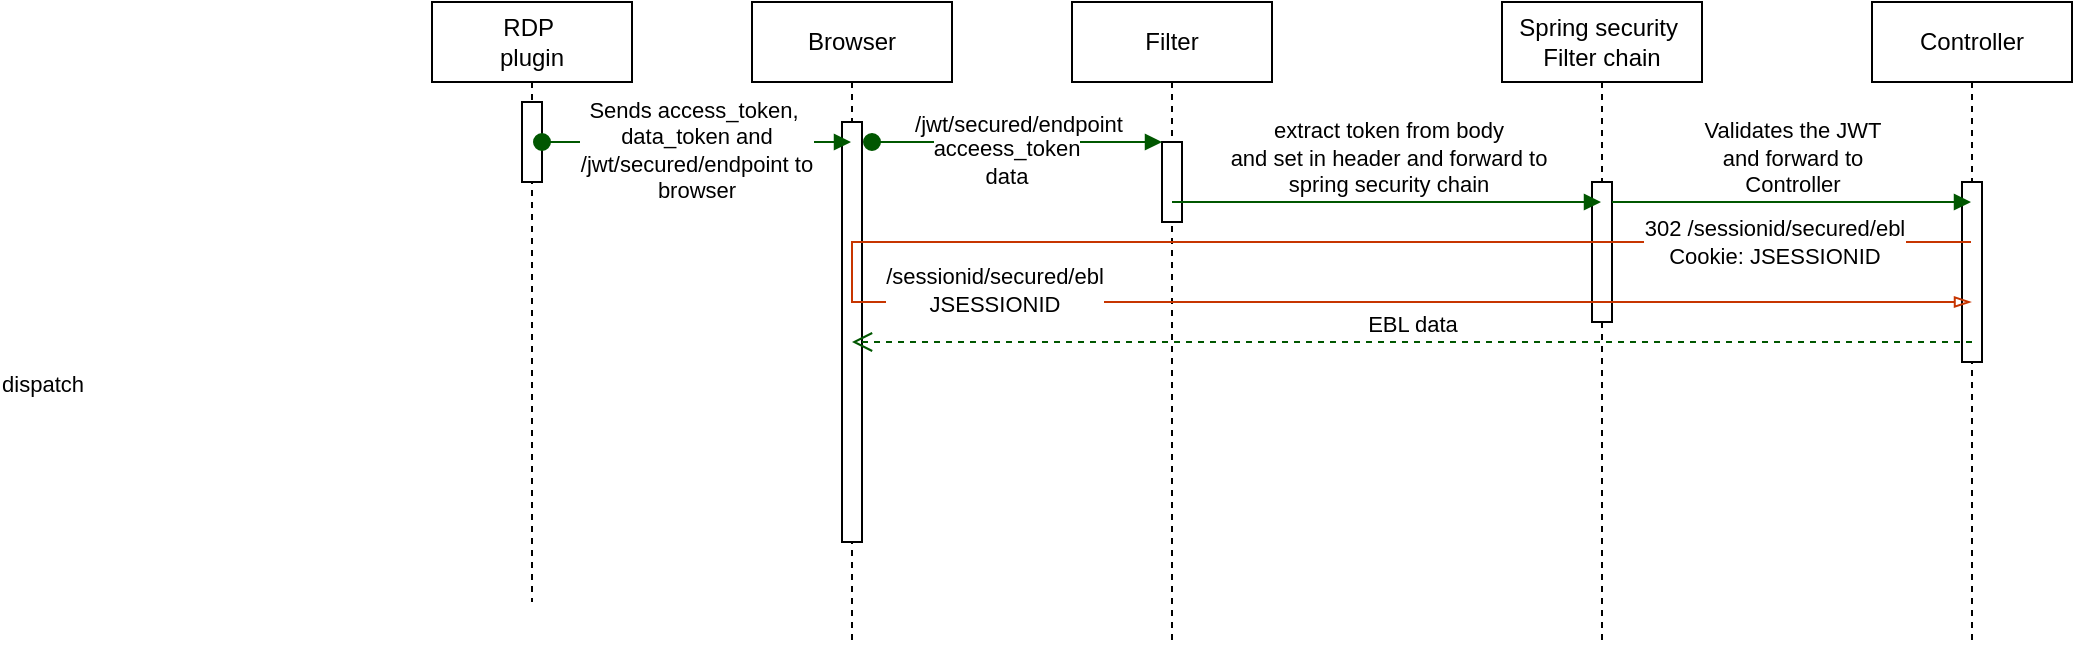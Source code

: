 <mxfile version="21.6.1" type="device">
  <diagram name="Page-1" id="2YBvvXClWsGukQMizWep">
    <mxGraphModel dx="2559" dy="915" grid="1" gridSize="10" guides="1" tooltips="1" connect="1" arrows="1" fold="1" page="1" pageScale="1" pageWidth="850" pageHeight="1100" math="0" shadow="0">
      <root>
        <mxCell id="0" />
        <mxCell id="1" parent="0" />
        <mxCell id="aM9ryv3xv72pqoxQDRHE-1" value="Filter" style="shape=umlLifeline;perimeter=lifelinePerimeter;whiteSpace=wrap;html=1;container=0;dropTarget=0;collapsible=0;recursiveResize=0;outlineConnect=0;portConstraint=eastwest;newEdgeStyle={&quot;edgeStyle&quot;:&quot;elbowEdgeStyle&quot;,&quot;elbow&quot;:&quot;vertical&quot;,&quot;curved&quot;:0,&quot;rounded&quot;:0};" parent="1" vertex="1">
          <mxGeometry x="330" y="50" width="100" height="320" as="geometry" />
        </mxCell>
        <mxCell id="aM9ryv3xv72pqoxQDRHE-2" value="" style="html=1;points=[];perimeter=orthogonalPerimeter;outlineConnect=0;targetShapes=umlLifeline;portConstraint=eastwest;newEdgeStyle={&quot;edgeStyle&quot;:&quot;elbowEdgeStyle&quot;,&quot;elbow&quot;:&quot;vertical&quot;,&quot;curved&quot;:0,&quot;rounded&quot;:0};" parent="aM9ryv3xv72pqoxQDRHE-1" vertex="1">
          <mxGeometry x="45" y="70" width="10" height="40" as="geometry" />
        </mxCell>
        <mxCell id="aM9ryv3xv72pqoxQDRHE-3" value="/jwt/secured/endpoint" style="html=1;verticalAlign=bottom;startArrow=oval;endArrow=block;startSize=8;edgeStyle=elbowEdgeStyle;elbow=vertical;curved=0;rounded=0;fillColor=#008a00;strokeColor=#005700;" parent="aM9ryv3xv72pqoxQDRHE-1" target="aM9ryv3xv72pqoxQDRHE-2" edge="1">
          <mxGeometry relative="1" as="geometry">
            <mxPoint x="-100" y="70" as="sourcePoint" />
          </mxGeometry>
        </mxCell>
        <mxCell id="NtJOSGrFwiBi171dzuOA-8" value="acceess_token&lt;br&gt;data" style="edgeLabel;html=1;align=center;verticalAlign=middle;resizable=0;points=[];" vertex="1" connectable="0" parent="aM9ryv3xv72pqoxQDRHE-3">
          <mxGeometry x="-0.084" y="-7" relative="1" as="geometry">
            <mxPoint y="3" as="offset" />
          </mxGeometry>
        </mxCell>
        <mxCell id="aM9ryv3xv72pqoxQDRHE-5" value="Spring security&amp;nbsp;&lt;br&gt;Filter chain" style="shape=umlLifeline;perimeter=lifelinePerimeter;whiteSpace=wrap;html=1;container=0;dropTarget=0;collapsible=0;recursiveResize=0;outlineConnect=0;portConstraint=eastwest;newEdgeStyle={&quot;edgeStyle&quot;:&quot;elbowEdgeStyle&quot;,&quot;elbow&quot;:&quot;vertical&quot;,&quot;curved&quot;:0,&quot;rounded&quot;:0};" parent="1" vertex="1">
          <mxGeometry x="545" y="50" width="100" height="320" as="geometry" />
        </mxCell>
        <mxCell id="aM9ryv3xv72pqoxQDRHE-6" value="" style="html=1;points=[];perimeter=orthogonalPerimeter;outlineConnect=0;targetShapes=umlLifeline;portConstraint=eastwest;newEdgeStyle={&quot;edgeStyle&quot;:&quot;elbowEdgeStyle&quot;,&quot;elbow&quot;:&quot;vertical&quot;,&quot;curved&quot;:0,&quot;rounded&quot;:0};" parent="aM9ryv3xv72pqoxQDRHE-5" vertex="1">
          <mxGeometry x="45" y="90" width="10" height="70" as="geometry" />
        </mxCell>
        <mxCell id="NtJOSGrFwiBi171dzuOA-4" value="Controller" style="shape=umlLifeline;perimeter=lifelinePerimeter;whiteSpace=wrap;html=1;container=1;dropTarget=0;collapsible=0;recursiveResize=0;outlineConnect=0;portConstraint=eastwest;newEdgeStyle={&quot;edgeStyle&quot;:&quot;elbowEdgeStyle&quot;,&quot;elbow&quot;:&quot;vertical&quot;,&quot;curved&quot;:0,&quot;rounded&quot;:0};" vertex="1" parent="1">
          <mxGeometry x="730" y="50" width="100" height="320" as="geometry" />
        </mxCell>
        <mxCell id="NtJOSGrFwiBi171dzuOA-11" value="" style="html=1;points=[];perimeter=orthogonalPerimeter;outlineConnect=0;targetShapes=umlLifeline;portConstraint=eastwest;newEdgeStyle={&quot;edgeStyle&quot;:&quot;elbowEdgeStyle&quot;,&quot;elbow&quot;:&quot;vertical&quot;,&quot;curved&quot;:0,&quot;rounded&quot;:0};" vertex="1" parent="NtJOSGrFwiBi171dzuOA-4">
          <mxGeometry x="45" y="90" width="10" height="90" as="geometry" />
        </mxCell>
        <mxCell id="NtJOSGrFwiBi171dzuOA-9" value="extract token from body&lt;br&gt;and set in header and forward to&lt;br&gt;spring security chain" style="html=1;verticalAlign=bottom;endArrow=block;edgeStyle=elbowEdgeStyle;elbow=vertical;curved=0;rounded=0;fillColor=#008a00;strokeColor=#005700;" edge="1" parent="1" target="aM9ryv3xv72pqoxQDRHE-5">
          <mxGeometry width="80" relative="1" as="geometry">
            <mxPoint x="380" y="150" as="sourcePoint" />
            <mxPoint x="460" y="150" as="targetPoint" />
          </mxGeometry>
        </mxCell>
        <mxCell id="NtJOSGrFwiBi171dzuOA-10" value="Validates the JWT&lt;br&gt;and forward to&lt;br&gt;Controller" style="html=1;verticalAlign=bottom;endArrow=block;edgeStyle=elbowEdgeStyle;elbow=vertical;curved=0;rounded=0;fillColor=#008a00;strokeColor=#005700;" edge="1" parent="1" target="NtJOSGrFwiBi171dzuOA-4">
          <mxGeometry width="80" relative="1" as="geometry">
            <mxPoint x="600" y="150" as="sourcePoint" />
            <mxPoint x="680" y="150" as="targetPoint" />
          </mxGeometry>
        </mxCell>
        <mxCell id="NtJOSGrFwiBi171dzuOA-13" value="Browser" style="shape=umlLifeline;perimeter=lifelinePerimeter;whiteSpace=wrap;html=1;container=1;dropTarget=0;collapsible=0;recursiveResize=0;outlineConnect=0;portConstraint=eastwest;newEdgeStyle={&quot;edgeStyle&quot;:&quot;elbowEdgeStyle&quot;,&quot;elbow&quot;:&quot;vertical&quot;,&quot;curved&quot;:0,&quot;rounded&quot;:0};" vertex="1" parent="1">
          <mxGeometry x="170" y="50" width="100" height="320" as="geometry" />
        </mxCell>
        <mxCell id="NtJOSGrFwiBi171dzuOA-14" value="" style="html=1;points=[];perimeter=orthogonalPerimeter;outlineConnect=0;targetShapes=umlLifeline;portConstraint=eastwest;newEdgeStyle={&quot;edgeStyle&quot;:&quot;elbowEdgeStyle&quot;,&quot;elbow&quot;:&quot;vertical&quot;,&quot;curved&quot;:0,&quot;rounded&quot;:0};" vertex="1" parent="NtJOSGrFwiBi171dzuOA-13">
          <mxGeometry x="45" y="60" width="10" height="210" as="geometry" />
        </mxCell>
        <mxCell id="NtJOSGrFwiBi171dzuOA-20" value="RDP&amp;nbsp;&lt;br&gt;plugin" style="shape=umlLifeline;perimeter=lifelinePerimeter;whiteSpace=wrap;html=1;container=1;dropTarget=0;collapsible=0;recursiveResize=0;outlineConnect=0;portConstraint=eastwest;newEdgeStyle={&quot;edgeStyle&quot;:&quot;elbowEdgeStyle&quot;,&quot;elbow&quot;:&quot;vertical&quot;,&quot;curved&quot;:0,&quot;rounded&quot;:0};" vertex="1" parent="1">
          <mxGeometry x="10" y="50" width="100" height="300" as="geometry" />
        </mxCell>
        <mxCell id="NtJOSGrFwiBi171dzuOA-22" value="" style="html=1;align=left;spacingLeft=2;endArrow=blockThin;rounded=0;edgeStyle=orthogonalEdgeStyle;curved=0;rounded=0;shadow=0;endFill=0;fillColor=#fa6800;strokeColor=#C73500;" edge="1" target="NtJOSGrFwiBi171dzuOA-4" parent="1">
          <mxGeometry x="-1" y="-238" relative="1" as="geometry">
            <mxPoint x="779.5" y="170" as="sourcePoint" />
            <Array as="points">
              <mxPoint x="220" y="170" />
              <mxPoint x="220" y="200" />
            </Array>
            <mxPoint x="594.5" y="200" as="targetPoint" />
            <mxPoint x="60" y="8" as="offset" />
          </mxGeometry>
        </mxCell>
        <mxCell id="NtJOSGrFwiBi171dzuOA-23" value="302 /sessionid/secured/ebl&lt;br&gt;Cookie: JSESSIONID" style="edgeLabel;html=1;align=center;verticalAlign=middle;resizable=0;points=[];" vertex="1" connectable="0" parent="NtJOSGrFwiBi171dzuOA-22">
          <mxGeometry x="-0.44" y="-4" relative="1" as="geometry">
            <mxPoint x="223" y="4" as="offset" />
          </mxGeometry>
        </mxCell>
        <mxCell id="NtJOSGrFwiBi171dzuOA-24" value="/sessionid/secured/ebl&lt;br&gt;JSESSIONID" style="edgeLabel;html=1;align=center;verticalAlign=middle;resizable=0;points=[];" vertex="1" connectable="0" parent="NtJOSGrFwiBi171dzuOA-22">
          <mxGeometry x="0.085" y="6" relative="1" as="geometry">
            <mxPoint x="37" as="offset" />
          </mxGeometry>
        </mxCell>
        <mxCell id="NtJOSGrFwiBi171dzuOA-25" value="EBL data" style="html=1;verticalAlign=bottom;endArrow=open;dashed=1;endSize=8;edgeStyle=elbowEdgeStyle;elbow=vertical;curved=0;rounded=0;fillColor=#008a00;strokeColor=#005700;" edge="1" parent="1" target="NtJOSGrFwiBi171dzuOA-13">
          <mxGeometry relative="1" as="geometry">
            <mxPoint x="780" y="220" as="sourcePoint" />
            <mxPoint x="700" y="220" as="targetPoint" />
          </mxGeometry>
        </mxCell>
        <mxCell id="NtJOSGrFwiBi171dzuOA-29" value="" style="html=1;verticalAlign=bottom;startArrow=circle;startFill=1;endArrow=open;startSize=6;endSize=8;edgeStyle=elbowEdgeStyle;elbow=vertical;curved=0;rounded=0;" edge="1" parent="1" target="NtJOSGrFwiBi171dzuOA-28">
          <mxGeometry x="1" y="-210" width="80" relative="1" as="geometry">
            <mxPoint x="60" y="120" as="sourcePoint" />
            <mxPoint x="199.5" y="120" as="targetPoint" />
            <mxPoint x="210" y="-200" as="offset" />
          </mxGeometry>
        </mxCell>
        <mxCell id="NtJOSGrFwiBi171dzuOA-28" value="" style="html=1;points=[];perimeter=orthogonalPerimeter;outlineConnect=0;targetShapes=umlLifeline;portConstraint=eastwest;newEdgeStyle={&quot;edgeStyle&quot;:&quot;elbowEdgeStyle&quot;,&quot;elbow&quot;:&quot;vertical&quot;,&quot;curved&quot;:0,&quot;rounded&quot;:0};" vertex="1" parent="1">
          <mxGeometry x="55" y="100" width="10" height="40" as="geometry" />
        </mxCell>
        <mxCell id="NtJOSGrFwiBi171dzuOA-33" value="dispatch" style="html=1;verticalAlign=bottom;startArrow=oval;startFill=1;endArrow=block;startSize=8;edgeStyle=elbowEdgeStyle;elbow=vertical;curved=0;rounded=0;fillColor=#008a00;strokeColor=#005700;" edge="1" parent="1" target="NtJOSGrFwiBi171dzuOA-13">
          <mxGeometry x="-1" y="-282" width="60" relative="1" as="geometry">
            <mxPoint x="65" y="120" as="sourcePoint" />
            <mxPoint x="125" y="120" as="targetPoint" />
            <mxPoint x="-250" y="-152" as="offset" />
          </mxGeometry>
        </mxCell>
        <mxCell id="NtJOSGrFwiBi171dzuOA-35" value="Sends access_token,&amp;nbsp;&lt;br&gt;data_token and&lt;br&gt;/jwt/secured/endpoint to&lt;br&gt;browser" style="edgeLabel;html=1;align=center;verticalAlign=middle;resizable=0;points=[];" vertex="1" connectable="0" parent="NtJOSGrFwiBi171dzuOA-33">
          <mxGeometry x="-0.005" y="-4" relative="1" as="geometry">
            <mxPoint as="offset" />
          </mxGeometry>
        </mxCell>
      </root>
    </mxGraphModel>
  </diagram>
</mxfile>

